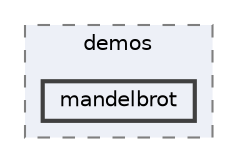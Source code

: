 digraph "external/taskflow/3rd-party/eigen-3.3.7/demos/mandelbrot"
{
 // LATEX_PDF_SIZE
  bgcolor="transparent";
  edge [fontname=Helvetica,fontsize=10,labelfontname=Helvetica,labelfontsize=10];
  node [fontname=Helvetica,fontsize=10,shape=box,height=0.2,width=0.4];
  compound=true
  subgraph clusterdir_ab37186d1e9e166f512a3e00155b6939 {
    graph [ bgcolor="#edf0f7", pencolor="grey50", label="demos", fontname=Helvetica,fontsize=10 style="filled,dashed", URL="dir_ab37186d1e9e166f512a3e00155b6939.html",tooltip=""]
  dir_0672f27d13b178735ea42911b5eebba7 [label="mandelbrot", fillcolor="#edf0f7", color="grey25", style="filled,bold", URL="dir_0672f27d13b178735ea42911b5eebba7.html",tooltip=""];
  }
}

